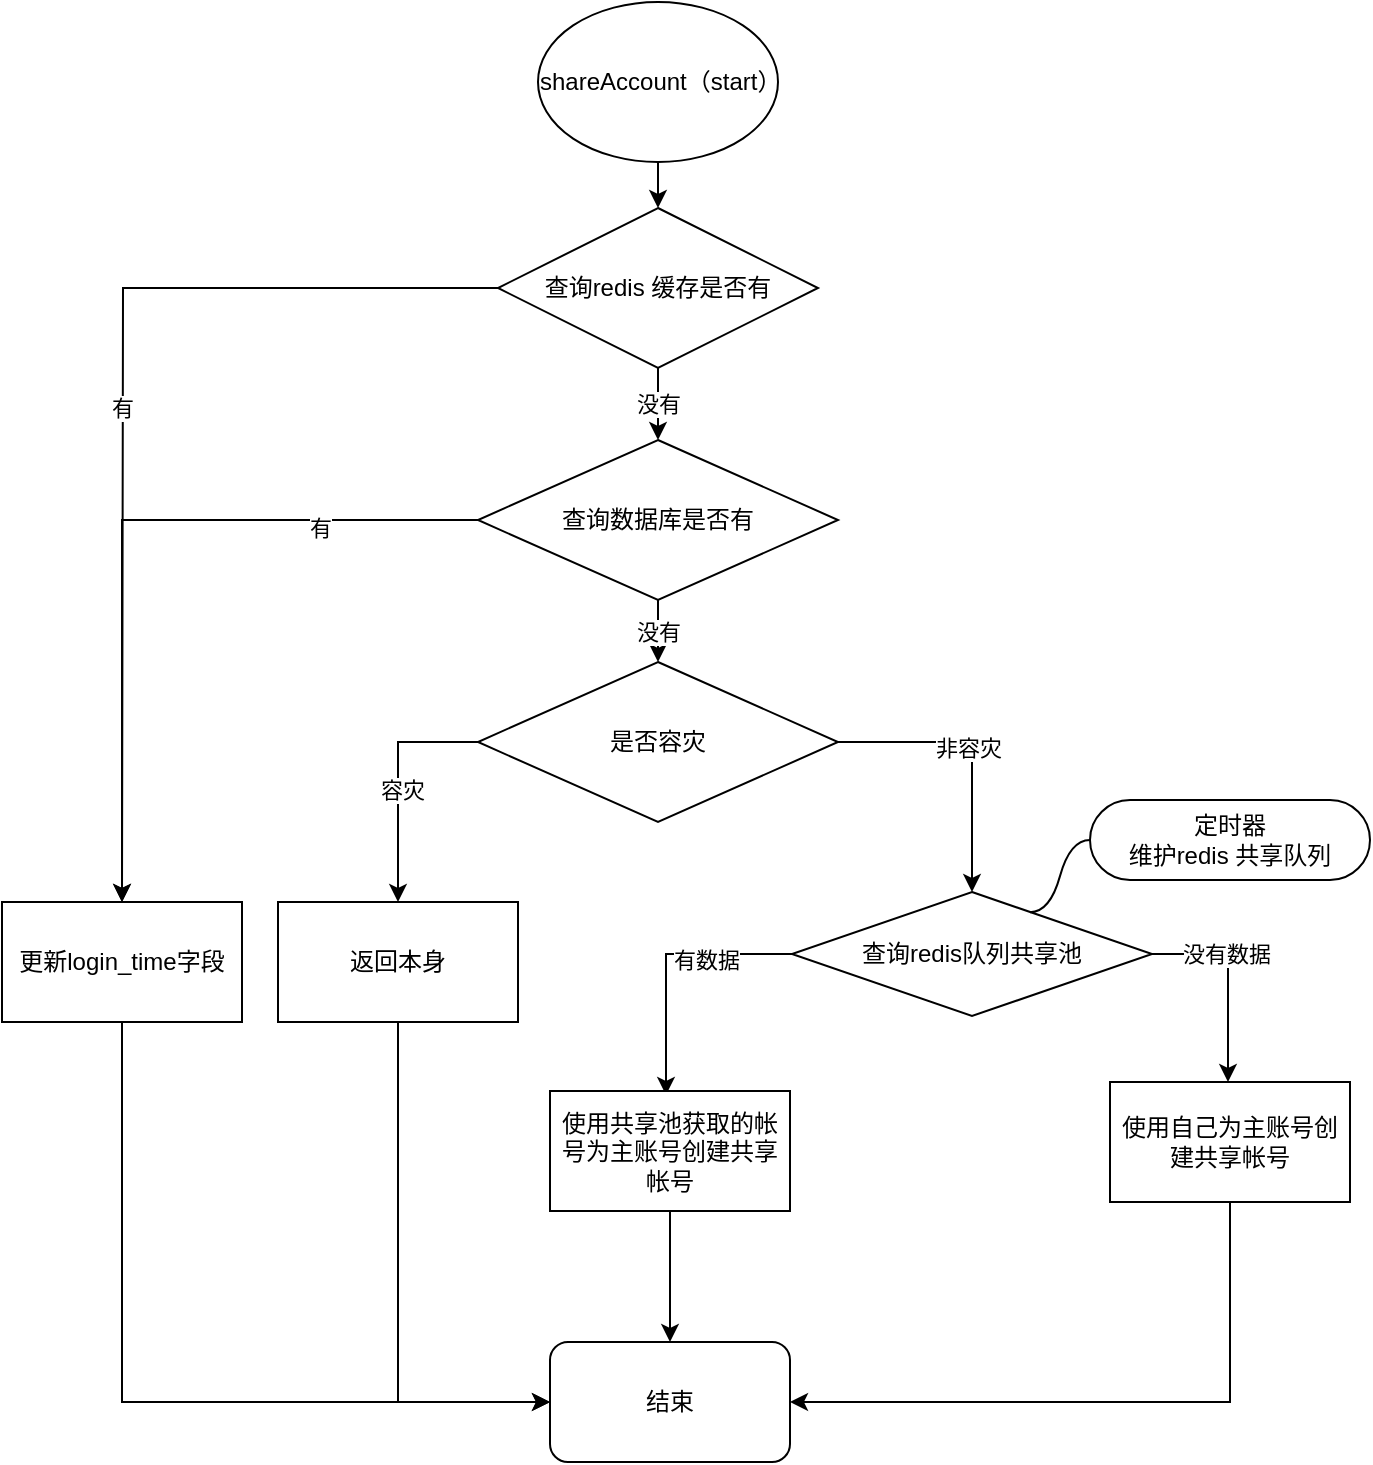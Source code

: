 <mxfile version="16.2.4" type="github">
  <diagram id="C5RBs43oDa-KdzZeNtuy" name="Page-1">
    <mxGraphModel dx="1384" dy="794" grid="1" gridSize="10" guides="1" tooltips="1" connect="1" arrows="1" fold="1" page="1" pageScale="1" pageWidth="827" pageHeight="1169" math="0" shadow="0">
      <root>
        <mxCell id="WIyWlLk6GJQsqaUBKTNV-0" />
        <mxCell id="WIyWlLk6GJQsqaUBKTNV-1" parent="WIyWlLk6GJQsqaUBKTNV-0" />
        <mxCell id="odqRsLr1MM3AdWx6Erbm-4" value="" style="edgeStyle=orthogonalEdgeStyle;rounded=0;orthogonalLoop=1;jettySize=auto;html=1;" edge="1" parent="WIyWlLk6GJQsqaUBKTNV-1" source="odqRsLr1MM3AdWx6Erbm-0" target="odqRsLr1MM3AdWx6Erbm-3">
          <mxGeometry relative="1" as="geometry" />
        </mxCell>
        <mxCell id="odqRsLr1MM3AdWx6Erbm-0" value="shareAccount（start）" style="ellipse;whiteSpace=wrap;html=1;" vertex="1" parent="WIyWlLk6GJQsqaUBKTNV-1">
          <mxGeometry x="308" y="40" width="120" height="80" as="geometry" />
        </mxCell>
        <mxCell id="odqRsLr1MM3AdWx6Erbm-7" value="没有" style="edgeStyle=orthogonalEdgeStyle;rounded=0;orthogonalLoop=1;jettySize=auto;html=1;" edge="1" parent="WIyWlLk6GJQsqaUBKTNV-1" source="odqRsLr1MM3AdWx6Erbm-3" target="odqRsLr1MM3AdWx6Erbm-6">
          <mxGeometry relative="1" as="geometry" />
        </mxCell>
        <mxCell id="odqRsLr1MM3AdWx6Erbm-50" value="有" style="edgeStyle=orthogonalEdgeStyle;rounded=0;orthogonalLoop=1;jettySize=auto;html=1;entryX=0.5;entryY=0;entryDx=0;entryDy=0;" edge="1" parent="WIyWlLk6GJQsqaUBKTNV-1" source="odqRsLr1MM3AdWx6Erbm-3">
          <mxGeometry relative="1" as="geometry">
            <mxPoint x="100" y="490" as="targetPoint" />
          </mxGeometry>
        </mxCell>
        <mxCell id="odqRsLr1MM3AdWx6Erbm-3" value="查询redis 缓存是否有" style="rhombus;whiteSpace=wrap;html=1;" vertex="1" parent="WIyWlLk6GJQsqaUBKTNV-1">
          <mxGeometry x="288" y="143" width="160" height="80" as="geometry" />
        </mxCell>
        <mxCell id="odqRsLr1MM3AdWx6Erbm-26" value="没有" style="edgeStyle=orthogonalEdgeStyle;rounded=0;orthogonalLoop=1;jettySize=auto;html=1;" edge="1" parent="WIyWlLk6GJQsqaUBKTNV-1" source="odqRsLr1MM3AdWx6Erbm-6" target="odqRsLr1MM3AdWx6Erbm-25">
          <mxGeometry relative="1" as="geometry" />
        </mxCell>
        <mxCell id="odqRsLr1MM3AdWx6Erbm-48" style="edgeStyle=orthogonalEdgeStyle;rounded=0;orthogonalLoop=1;jettySize=auto;html=1;entryX=0.5;entryY=0;entryDx=0;entryDy=0;" edge="1" parent="WIyWlLk6GJQsqaUBKTNV-1" source="odqRsLr1MM3AdWx6Erbm-6">
          <mxGeometry relative="1" as="geometry">
            <mxPoint x="100" y="490" as="targetPoint" />
            <Array as="points">
              <mxPoint x="100" y="299" />
            </Array>
          </mxGeometry>
        </mxCell>
        <mxCell id="odqRsLr1MM3AdWx6Erbm-49" value="有" style="edgeLabel;html=1;align=center;verticalAlign=middle;resizable=0;points=[];" vertex="1" connectable="0" parent="odqRsLr1MM3AdWx6Erbm-48">
          <mxGeometry x="-0.572" y="4" relative="1" as="geometry">
            <mxPoint as="offset" />
          </mxGeometry>
        </mxCell>
        <mxCell id="odqRsLr1MM3AdWx6Erbm-6" value="查询数据库是否有" style="rhombus;whiteSpace=wrap;html=1;" vertex="1" parent="WIyWlLk6GJQsqaUBKTNV-1">
          <mxGeometry x="278" y="259" width="180" height="80" as="geometry" />
        </mxCell>
        <mxCell id="odqRsLr1MM3AdWx6Erbm-21" value="" style="edgeStyle=orthogonalEdgeStyle;rounded=0;orthogonalLoop=1;jettySize=auto;html=1;exitX=1;exitY=0.5;exitDx=0;exitDy=0;" edge="1" parent="WIyWlLk6GJQsqaUBKTNV-1" source="odqRsLr1MM3AdWx6Erbm-30" target="odqRsLr1MM3AdWx6Erbm-20">
          <mxGeometry relative="1" as="geometry">
            <mxPoint x="615" y="526" as="sourcePoint" />
            <Array as="points">
              <mxPoint x="653" y="516" />
            </Array>
          </mxGeometry>
        </mxCell>
        <mxCell id="odqRsLr1MM3AdWx6Erbm-42" value="没有数据" style="edgeLabel;html=1;align=center;verticalAlign=middle;resizable=0;points=[];" vertex="1" connectable="0" parent="odqRsLr1MM3AdWx6Erbm-21">
          <mxGeometry x="-0.259" y="-1" relative="1" as="geometry">
            <mxPoint as="offset" />
          </mxGeometry>
        </mxCell>
        <mxCell id="odqRsLr1MM3AdWx6Erbm-24" style="edgeStyle=orthogonalEdgeStyle;rounded=0;orthogonalLoop=1;jettySize=auto;html=1;entryX=0.4;entryY=0.033;entryDx=0;entryDy=0;entryPerimeter=0;exitX=0;exitY=0.5;exitDx=0;exitDy=0;" edge="1" parent="WIyWlLk6GJQsqaUBKTNV-1">
          <mxGeometry relative="1" as="geometry">
            <mxPoint x="445" y="516" as="sourcePoint" />
            <mxPoint x="372" y="586.48" as="targetPoint" />
            <Array as="points">
              <mxPoint x="372" y="516" />
            </Array>
          </mxGeometry>
        </mxCell>
        <mxCell id="odqRsLr1MM3AdWx6Erbm-43" value="有数据" style="edgeLabel;html=1;align=center;verticalAlign=middle;resizable=0;points=[];" vertex="1" connectable="0" parent="odqRsLr1MM3AdWx6Erbm-24">
          <mxGeometry x="-0.256" y="3" relative="1" as="geometry">
            <mxPoint as="offset" />
          </mxGeometry>
        </mxCell>
        <mxCell id="odqRsLr1MM3AdWx6Erbm-56" style="edgeStyle=orthogonalEdgeStyle;rounded=0;orthogonalLoop=1;jettySize=auto;html=1;entryX=1;entryY=0.5;entryDx=0;entryDy=0;exitX=0.5;exitY=1;exitDx=0;exitDy=0;" edge="1" parent="WIyWlLk6GJQsqaUBKTNV-1" source="odqRsLr1MM3AdWx6Erbm-20" target="odqRsLr1MM3AdWx6Erbm-47">
          <mxGeometry relative="1" as="geometry" />
        </mxCell>
        <mxCell id="odqRsLr1MM3AdWx6Erbm-20" value="使用自己为主账号创建共享帐号" style="whiteSpace=wrap;html=1;" vertex="1" parent="WIyWlLk6GJQsqaUBKTNV-1">
          <mxGeometry x="594" y="580" width="120" height="60" as="geometry" />
        </mxCell>
        <mxCell id="odqRsLr1MM3AdWx6Erbm-55" style="edgeStyle=orthogonalEdgeStyle;rounded=0;orthogonalLoop=1;jettySize=auto;html=1;" edge="1" parent="WIyWlLk6GJQsqaUBKTNV-1" source="odqRsLr1MM3AdWx6Erbm-23" target="odqRsLr1MM3AdWx6Erbm-47">
          <mxGeometry relative="1" as="geometry" />
        </mxCell>
        <mxCell id="odqRsLr1MM3AdWx6Erbm-23" value="使用共享池获取的帐号为主账号创建共享帐号" style="whiteSpace=wrap;html=1;" vertex="1" parent="WIyWlLk6GJQsqaUBKTNV-1">
          <mxGeometry x="314" y="584.5" width="120" height="60" as="geometry" />
        </mxCell>
        <mxCell id="odqRsLr1MM3AdWx6Erbm-27" style="edgeStyle=orthogonalEdgeStyle;rounded=0;orthogonalLoop=1;jettySize=auto;html=1;entryX=0.5;entryY=0;entryDx=0;entryDy=0;" edge="1" parent="WIyWlLk6GJQsqaUBKTNV-1" source="odqRsLr1MM3AdWx6Erbm-25" target="odqRsLr1MM3AdWx6Erbm-30">
          <mxGeometry relative="1" as="geometry">
            <mxPoint x="598" y="500" as="targetPoint" />
            <Array as="points">
              <mxPoint x="525" y="410" />
            </Array>
          </mxGeometry>
        </mxCell>
        <mxCell id="odqRsLr1MM3AdWx6Erbm-45" value="非容灾" style="edgeLabel;html=1;align=center;verticalAlign=middle;resizable=0;points=[];" vertex="1" connectable="0" parent="odqRsLr1MM3AdWx6Erbm-27">
          <mxGeometry x="-0.014" y="-2" relative="1" as="geometry">
            <mxPoint as="offset" />
          </mxGeometry>
        </mxCell>
        <mxCell id="odqRsLr1MM3AdWx6Erbm-28" style="edgeStyle=orthogonalEdgeStyle;rounded=0;orthogonalLoop=1;jettySize=auto;html=1;" edge="1" parent="WIyWlLk6GJQsqaUBKTNV-1" source="odqRsLr1MM3AdWx6Erbm-25" target="odqRsLr1MM3AdWx6Erbm-34">
          <mxGeometry relative="1" as="geometry">
            <mxPoint x="238" y="520" as="targetPoint" />
            <Array as="points">
              <mxPoint x="238" y="410" />
              <mxPoint x="238" y="520" />
            </Array>
          </mxGeometry>
        </mxCell>
        <mxCell id="odqRsLr1MM3AdWx6Erbm-44" value="容灾" style="edgeLabel;html=1;align=center;verticalAlign=middle;resizable=0;points=[];" vertex="1" connectable="0" parent="odqRsLr1MM3AdWx6Erbm-28">
          <mxGeometry x="0.067" y="2" relative="1" as="geometry">
            <mxPoint as="offset" />
          </mxGeometry>
        </mxCell>
        <mxCell id="odqRsLr1MM3AdWx6Erbm-25" value="是否容灾" style="rhombus;whiteSpace=wrap;html=1;" vertex="1" parent="WIyWlLk6GJQsqaUBKTNV-1">
          <mxGeometry x="278" y="370" width="180" height="80" as="geometry" />
        </mxCell>
        <mxCell id="odqRsLr1MM3AdWx6Erbm-30" value="查询redis队列共享池" style="rhombus;whiteSpace=wrap;html=1;" vertex="1" parent="WIyWlLk6GJQsqaUBKTNV-1">
          <mxGeometry x="435" y="485" width="180" height="62" as="geometry" />
        </mxCell>
        <mxCell id="odqRsLr1MM3AdWx6Erbm-54" style="edgeStyle=orthogonalEdgeStyle;rounded=0;orthogonalLoop=1;jettySize=auto;html=1;entryX=0;entryY=0.5;entryDx=0;entryDy=0;" edge="1" parent="WIyWlLk6GJQsqaUBKTNV-1" source="odqRsLr1MM3AdWx6Erbm-34" target="odqRsLr1MM3AdWx6Erbm-47">
          <mxGeometry relative="1" as="geometry">
            <Array as="points">
              <mxPoint x="238" y="740" />
            </Array>
          </mxGeometry>
        </mxCell>
        <mxCell id="odqRsLr1MM3AdWx6Erbm-34" value="返回本身" style="rounded=0;whiteSpace=wrap;html=1;" vertex="1" parent="WIyWlLk6GJQsqaUBKTNV-1">
          <mxGeometry x="178" y="490" width="120" height="60" as="geometry" />
        </mxCell>
        <mxCell id="odqRsLr1MM3AdWx6Erbm-38" value="定时器&lt;br&gt;维护redis 共享队列" style="whiteSpace=wrap;html=1;rounded=1;arcSize=50;align=center;verticalAlign=middle;strokeWidth=1;autosize=1;spacing=4;treeFolding=1;treeMoving=1;newEdgeStyle={&quot;edgeStyle&quot;:&quot;entityRelationEdgeStyle&quot;,&quot;startArrow&quot;:&quot;none&quot;,&quot;endArrow&quot;:&quot;none&quot;,&quot;segment&quot;:10,&quot;curved&quot;:1};" vertex="1" parent="WIyWlLk6GJQsqaUBKTNV-1">
          <mxGeometry x="584" y="439" width="140" height="40" as="geometry" />
        </mxCell>
        <mxCell id="odqRsLr1MM3AdWx6Erbm-39" value="" style="edgeStyle=entityRelationEdgeStyle;startArrow=none;endArrow=none;segment=10;curved=1;rounded=0;exitX=0.661;exitY=0.163;exitDx=0;exitDy=0;exitPerimeter=0;" edge="1" target="odqRsLr1MM3AdWx6Erbm-38" parent="WIyWlLk6GJQsqaUBKTNV-1" source="odqRsLr1MM3AdWx6Erbm-30">
          <mxGeometry relative="1" as="geometry">
            <mxPoint x="578" y="486" as="sourcePoint" />
          </mxGeometry>
        </mxCell>
        <mxCell id="odqRsLr1MM3AdWx6Erbm-47" value="结束" style="rounded=1;whiteSpace=wrap;html=1;" vertex="1" parent="WIyWlLk6GJQsqaUBKTNV-1">
          <mxGeometry x="314" y="710" width="120" height="60" as="geometry" />
        </mxCell>
        <mxCell id="odqRsLr1MM3AdWx6Erbm-53" style="edgeStyle=orthogonalEdgeStyle;rounded=0;orthogonalLoop=1;jettySize=auto;html=1;entryX=0;entryY=0.5;entryDx=0;entryDy=0;exitX=0.5;exitY=1;exitDx=0;exitDy=0;" edge="1" parent="WIyWlLk6GJQsqaUBKTNV-1" source="odqRsLr1MM3AdWx6Erbm-52" target="odqRsLr1MM3AdWx6Erbm-47">
          <mxGeometry relative="1" as="geometry" />
        </mxCell>
        <mxCell id="odqRsLr1MM3AdWx6Erbm-52" value="&lt;span&gt;更新login_time字段&lt;/span&gt;" style="rounded=0;whiteSpace=wrap;html=1;" vertex="1" parent="WIyWlLk6GJQsqaUBKTNV-1">
          <mxGeometry x="40" y="490" width="120" height="60" as="geometry" />
        </mxCell>
      </root>
    </mxGraphModel>
  </diagram>
</mxfile>
